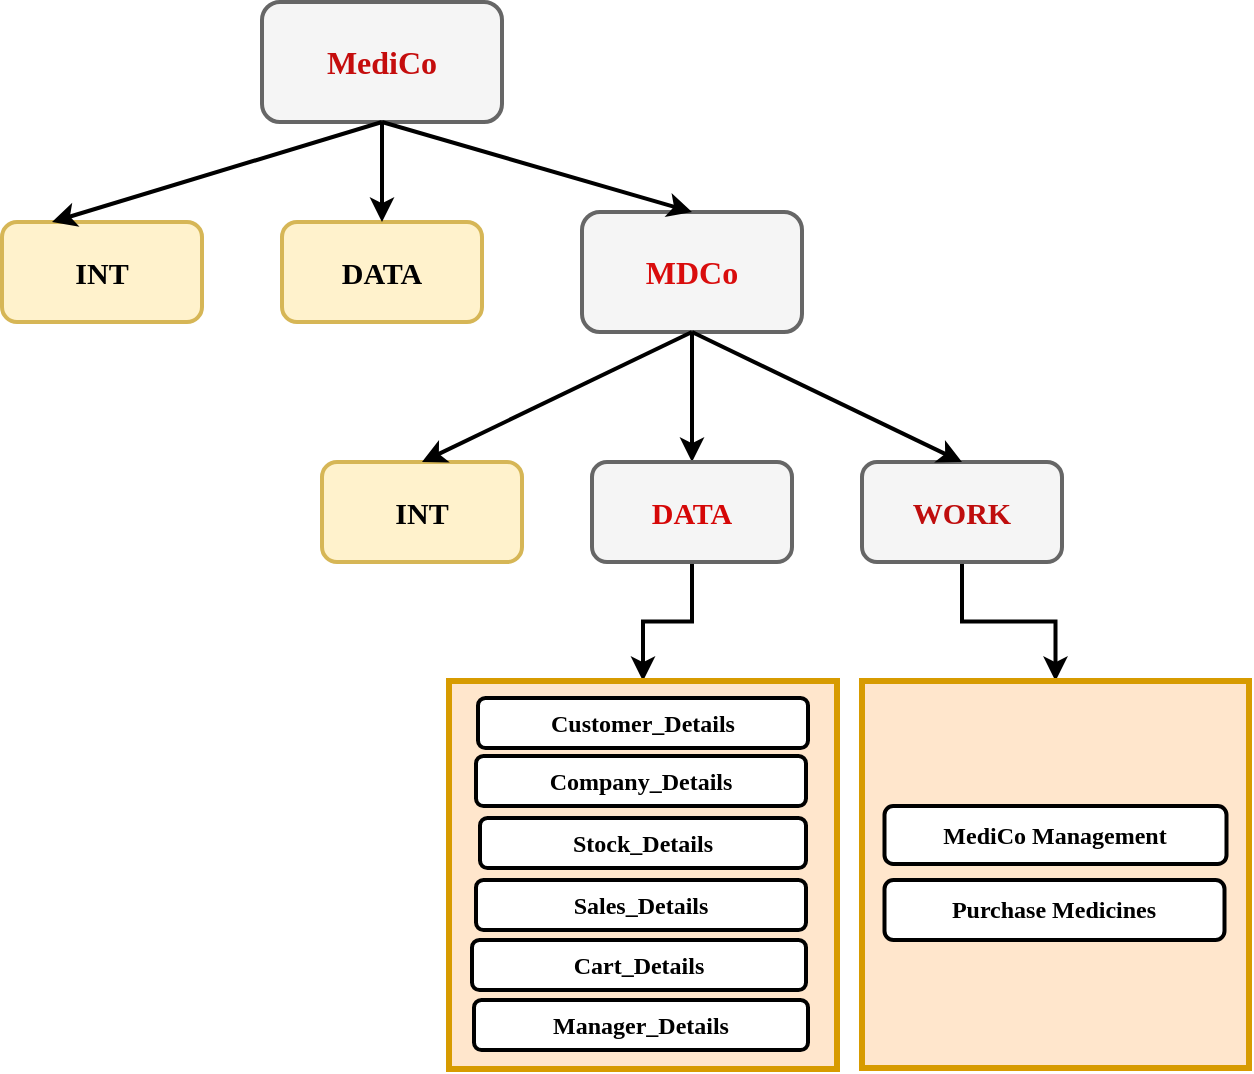 <mxfile version="23.1.5" type="github">
  <diagram name="Page-1" id="4917EkgihMTg3EP5hPOT">
    <mxGraphModel dx="1050" dy="522" grid="0" gridSize="10" guides="1" tooltips="1" connect="1" arrows="1" fold="1" page="1" pageScale="1" pageWidth="850" pageHeight="1100" math="0" shadow="0">
      <root>
        <mxCell id="0" />
        <mxCell id="1" parent="0" />
        <mxCell id="70VL_l66NiUJdcgcg8E1-1" value="&lt;font size=&quot;1&quot; color=&quot;#c50d0d&quot; style=&quot;&quot; face=&quot;Verdana&quot;&gt;&lt;b style=&quot;font-size: 16px;&quot;&gt;MediCo&lt;/b&gt;&lt;/font&gt;" style="rounded=1;whiteSpace=wrap;html=1;hachureGap=4;strokeWidth=2;fillColor=#f5f5f5;fontColor=#333333;strokeColor=#666666;" parent="1" vertex="1">
          <mxGeometry x="190" y="90" width="120" height="60" as="geometry" />
        </mxCell>
        <mxCell id="70VL_l66NiUJdcgcg8E1-2" value="&lt;font size=&quot;1&quot; face=&quot;Verdana&quot; style=&quot;&quot;&gt;&lt;b style=&quot;font-size: 15px;&quot;&gt;INT&lt;/b&gt;&lt;/font&gt;" style="rounded=1;whiteSpace=wrap;html=1;hachureGap=4;strokeWidth=2;fillColor=#fff2cc;strokeColor=#d6b656;" parent="1" vertex="1">
          <mxGeometry x="60" y="200" width="100" height="50" as="geometry" />
        </mxCell>
        <mxCell id="70VL_l66NiUJdcgcg8E1-4" value="" style="endArrow=classic;html=1;rounded=0;hachureGap=4;exitX=0.5;exitY=1;exitDx=0;exitDy=0;entryX=0.25;entryY=0;entryDx=0;entryDy=0;strokeWidth=2;endFill=1;" parent="1" source="70VL_l66NiUJdcgcg8E1-1" target="70VL_l66NiUJdcgcg8E1-2" edge="1">
          <mxGeometry width="50" height="50" relative="1" as="geometry">
            <mxPoint x="200" y="320" as="sourcePoint" />
            <mxPoint x="250" y="270" as="targetPoint" />
          </mxGeometry>
        </mxCell>
        <mxCell id="70VL_l66NiUJdcgcg8E1-6" value="&lt;font size=&quot;1&quot; face=&quot;Verdana&quot;&gt;&lt;b style=&quot;font-size: 15px;&quot;&gt;DATA&lt;/b&gt;&lt;/font&gt;" style="rounded=1;whiteSpace=wrap;html=1;hachureGap=4;strokeWidth=2;fillColor=#fff2cc;strokeColor=#d6b656;" parent="1" vertex="1">
          <mxGeometry x="200" y="200" width="100" height="50" as="geometry" />
        </mxCell>
        <mxCell id="70VL_l66NiUJdcgcg8E1-16" value="" style="edgeStyle=orthogonalEdgeStyle;rounded=0;hachureGap=4;orthogonalLoop=1;jettySize=auto;html=1;endArrow=classic;endFill=1;strokeWidth=2;" parent="1" source="70VL_l66NiUJdcgcg8E1-7" target="70VL_l66NiUJdcgcg8E1-12" edge="1">
          <mxGeometry relative="1" as="geometry" />
        </mxCell>
        <mxCell id="70VL_l66NiUJdcgcg8E1-7" value="&lt;font color=&quot;#d90d0d&quot; face=&quot;Verdana&quot;&gt;&lt;span style=&quot;font-size: 16px;&quot;&gt;&lt;b&gt;MDCo&lt;/b&gt;&lt;/span&gt;&lt;/font&gt;" style="rounded=1;whiteSpace=wrap;html=1;hachureGap=4;strokeWidth=2;fillColor=#f5f5f5;fontColor=#333333;strokeColor=#666666;" parent="1" vertex="1">
          <mxGeometry x="350" y="195" width="110" height="60" as="geometry" />
        </mxCell>
        <mxCell id="70VL_l66NiUJdcgcg8E1-8" value="" style="endArrow=classic;html=1;rounded=0;hachureGap=4;exitX=0.5;exitY=1;exitDx=0;exitDy=0;entryX=0.5;entryY=0;entryDx=0;entryDy=0;strokeWidth=2;endFill=1;" parent="1" source="70VL_l66NiUJdcgcg8E1-1" target="70VL_l66NiUJdcgcg8E1-6" edge="1">
          <mxGeometry width="50" height="50" relative="1" as="geometry">
            <mxPoint x="210" y="390" as="sourcePoint" />
            <mxPoint x="240" y="320" as="targetPoint" />
          </mxGeometry>
        </mxCell>
        <mxCell id="70VL_l66NiUJdcgcg8E1-9" value="" style="endArrow=classic;html=1;rounded=0;hachureGap=4;exitX=0.5;exitY=1;exitDx=0;exitDy=0;entryX=0.5;entryY=0;entryDx=0;entryDy=0;strokeWidth=2;endFill=1;" parent="1" source="70VL_l66NiUJdcgcg8E1-1" target="70VL_l66NiUJdcgcg8E1-7" edge="1">
          <mxGeometry width="50" height="50" relative="1" as="geometry">
            <mxPoint x="350" y="370" as="sourcePoint" />
            <mxPoint x="400" y="320" as="targetPoint" />
          </mxGeometry>
        </mxCell>
        <mxCell id="70VL_l66NiUJdcgcg8E1-10" value="&lt;font size=&quot;1&quot; face=&quot;Verdana&quot; style=&quot;&quot;&gt;&lt;b style=&quot;font-size: 15px;&quot;&gt;INT&lt;/b&gt;&lt;/font&gt;" style="rounded=1;whiteSpace=wrap;html=1;hachureGap=4;strokeWidth=2;fillColor=#fff2cc;strokeColor=#d6b656;" parent="1" vertex="1">
          <mxGeometry x="220" y="320" width="100" height="50" as="geometry" />
        </mxCell>
        <mxCell id="70VL_l66NiUJdcgcg8E1-23" value="" style="edgeStyle=orthogonalEdgeStyle;rounded=0;hachureGap=4;orthogonalLoop=1;jettySize=auto;html=1;strokeWidth=2;endArrow=classic;endFill=1;" parent="1" source="70VL_l66NiUJdcgcg8E1-12" target="70VL_l66NiUJdcgcg8E1-22" edge="1">
          <mxGeometry relative="1" as="geometry" />
        </mxCell>
        <mxCell id="70VL_l66NiUJdcgcg8E1-12" value="&lt;font size=&quot;1&quot; color=&quot;#d50707&quot; face=&quot;Verdana&quot;&gt;&lt;b style=&quot;font-size: 15px;&quot;&gt;DATA&lt;/b&gt;&lt;/font&gt;" style="rounded=1;whiteSpace=wrap;html=1;hachureGap=4;strokeWidth=2;fillColor=#f5f5f5;fontColor=#333333;strokeColor=#666666;" parent="1" vertex="1">
          <mxGeometry x="355" y="320" width="100" height="50" as="geometry" />
        </mxCell>
        <mxCell id="70VL_l66NiUJdcgcg8E1-25" value="" style="edgeStyle=orthogonalEdgeStyle;rounded=0;hachureGap=4;orthogonalLoop=1;jettySize=auto;html=1;strokeWidth=2;endArrow=classic;endFill=1;" parent="1" source="70VL_l66NiUJdcgcg8E1-13" target="70VL_l66NiUJdcgcg8E1-24" edge="1">
          <mxGeometry relative="1" as="geometry" />
        </mxCell>
        <mxCell id="70VL_l66NiUJdcgcg8E1-13" value="&lt;font size=&quot;1&quot; color=&quot;#bf0d0d&quot; face=&quot;Verdana&quot;&gt;&lt;b style=&quot;font-size: 15px;&quot;&gt;WORK&lt;/b&gt;&lt;/font&gt;" style="rounded=1;whiteSpace=wrap;html=1;hachureGap=4;strokeWidth=2;fillColor=#f5f5f5;fontColor=#333333;strokeColor=#666666;" parent="1" vertex="1">
          <mxGeometry x="490" y="320" width="100" height="50" as="geometry" />
        </mxCell>
        <mxCell id="70VL_l66NiUJdcgcg8E1-17" value="" style="endArrow=classic;html=1;rounded=0;hachureGap=4;exitX=0.5;exitY=1;exitDx=0;exitDy=0;entryX=0.5;entryY=0;entryDx=0;entryDy=0;strokeWidth=2;endFill=1;" parent="1" source="70VL_l66NiUJdcgcg8E1-7" target="70VL_l66NiUJdcgcg8E1-10" edge="1">
          <mxGeometry width="50" height="50" relative="1" as="geometry">
            <mxPoint x="300" y="370" as="sourcePoint" />
            <mxPoint x="350" y="320" as="targetPoint" />
          </mxGeometry>
        </mxCell>
        <mxCell id="70VL_l66NiUJdcgcg8E1-18" value="" style="endArrow=classic;html=1;rounded=0;hachureGap=4;exitX=0.5;exitY=1;exitDx=0;exitDy=0;entryX=0.5;entryY=0;entryDx=0;entryDy=0;endFill=1;strokeWidth=2;" parent="1" source="70VL_l66NiUJdcgcg8E1-7" target="70VL_l66NiUJdcgcg8E1-13" edge="1">
          <mxGeometry width="50" height="50" relative="1" as="geometry">
            <mxPoint x="300" y="370" as="sourcePoint" />
            <mxPoint x="350" y="320" as="targetPoint" />
          </mxGeometry>
        </mxCell>
        <mxCell id="70VL_l66NiUJdcgcg8E1-22" value="&lt;p style=&quot;line-height: 0%; font-size: 15px;&quot;&gt;&lt;/p&gt;&lt;br&gt;&lt;p style=&quot;font-size: 15px;&quot;&gt;&lt;/p&gt;" style="whiteSpace=wrap;html=1;aspect=fixed;hachureGap=4;strokeWidth=3;fillColor=#ffe6cc;strokeColor=#d79b00;rounded=0;" parent="1" vertex="1">
          <mxGeometry x="283.5" y="429.5" width="194" height="194" as="geometry" />
        </mxCell>
        <mxCell id="70VL_l66NiUJdcgcg8E1-24" value="&lt;p style=&quot;line-height: 130%; font-size: 16px;&quot;&gt;&lt;/p&gt;&lt;br&gt;&lt;p&gt;&lt;/p&gt;" style="whiteSpace=wrap;html=1;aspect=fixed;hachureGap=4;strokeWidth=3;fillColor=#ffe6cc;strokeColor=#d79b00;" parent="1" vertex="1">
          <mxGeometry x="490" y="429.5" width="193.5" height="193.5" as="geometry" />
        </mxCell>
        <mxCell id="H6ZwG18jKAWlXcq48ifW-2" value="&lt;font face=&quot;Verdana&quot;&gt;&lt;b&gt;Customer_Details&lt;/b&gt;&lt;/font&gt;" style="rounded=1;whiteSpace=wrap;html=1;hachureGap=4;strokeWidth=2;" vertex="1" parent="1">
          <mxGeometry x="298" y="438" width="165" height="25" as="geometry" />
        </mxCell>
        <mxCell id="H6ZwG18jKAWlXcq48ifW-4" value="&lt;font face=&quot;Verdana&quot;&gt;&lt;b&gt;Company_Details&lt;/b&gt;&lt;/font&gt;" style="rounded=1;whiteSpace=wrap;html=1;hachureGap=4;strokeWidth=2;" vertex="1" parent="1">
          <mxGeometry x="297" y="467" width="165" height="25" as="geometry" />
        </mxCell>
        <mxCell id="H6ZwG18jKAWlXcq48ifW-7" value="&lt;font face=&quot;Verdana&quot;&gt;&lt;b&gt;Stock_Details&lt;/b&gt;&lt;/font&gt;" style="rounded=1;whiteSpace=wrap;html=1;hachureGap=4;strokeWidth=2;" vertex="1" parent="1">
          <mxGeometry x="299" y="498" width="163" height="25" as="geometry" />
        </mxCell>
        <mxCell id="H6ZwG18jKAWlXcq48ifW-8" value="&lt;font face=&quot;Verdana&quot;&gt;&lt;b&gt;Sales_Details&lt;/b&gt;&lt;/font&gt;" style="rounded=1;whiteSpace=wrap;html=1;hachureGap=4;strokeWidth=2;" vertex="1" parent="1">
          <mxGeometry x="297" y="529" width="165" height="25" as="geometry" />
        </mxCell>
        <mxCell id="H6ZwG18jKAWlXcq48ifW-9" value="&lt;font face=&quot;Verdana&quot;&gt;&lt;b&gt;Cart_Details&lt;/b&gt;&lt;/font&gt;" style="rounded=1;whiteSpace=wrap;html=1;hachureGap=4;strokeWidth=2;" vertex="1" parent="1">
          <mxGeometry x="295" y="559" width="167" height="25" as="geometry" />
        </mxCell>
        <mxCell id="H6ZwG18jKAWlXcq48ifW-10" value="&lt;font face=&quot;Verdana&quot;&gt;&lt;b&gt;Manager_Details&lt;/b&gt;&lt;/font&gt;" style="rounded=1;whiteSpace=wrap;html=1;hachureGap=4;strokeWidth=2;" vertex="1" parent="1">
          <mxGeometry x="296" y="589" width="167" height="25" as="geometry" />
        </mxCell>
        <mxCell id="H6ZwG18jKAWlXcq48ifW-13" value="&lt;font size=&quot;1&quot; face=&quot;Verdana&quot; style=&quot;&quot;&gt;&lt;b style=&quot;font-size: 12px;&quot;&gt;MediCo Management&lt;/b&gt;&lt;/font&gt;" style="rounded=1;whiteSpace=wrap;html=1;hachureGap=4;strokeWidth=2;" vertex="1" parent="1">
          <mxGeometry x="501.25" y="492" width="171" height="29" as="geometry" />
        </mxCell>
        <mxCell id="H6ZwG18jKAWlXcq48ifW-14" value="&lt;font face=&quot;Verdana&quot;&gt;&lt;b&gt;Purchase Medicines&lt;/b&gt;&lt;/font&gt;" style="rounded=1;whiteSpace=wrap;html=1;hachureGap=4;strokeWidth=2;" vertex="1" parent="1">
          <mxGeometry x="501.25" y="529" width="170" height="30" as="geometry" />
        </mxCell>
      </root>
    </mxGraphModel>
  </diagram>
</mxfile>

